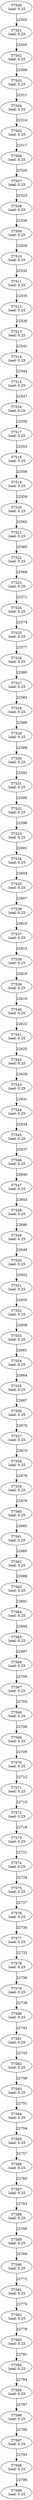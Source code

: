 digraph taskgraph {
	T7500 [label= "T7500\n load: 0.25"];
	T7501 [label= "T7501\n load: 0.25"];
	T7500 -> T7501[label=22502];
	T7502 [label= "T7502\n load: 0.25"];
	T7501 -> T7502[label=22505];
	T7503 [label= "T7503\n load: 0.25"];
	T7502 -> T7503[label=22508];
	T7504 [label= "T7504\n load: 0.25"];
	T7503 -> T7504[label=22511];
	T7505 [label= "T7505\n load: 0.25"];
	T7504 -> T7505[label=22514];
	T7506 [label= "T7506\n load: 0.25"];
	T7505 -> T7506[label=22517];
	T7507 [label= "T7507\n load: 0.25"];
	T7506 -> T7507[label=22520];
	T7508 [label= "T7508\n load: 0.25"];
	T7507 -> T7508[label=22523];
	T7509 [label= "T7509\n load: 0.25"];
	T7508 -> T7509[label=22526];
	T7510 [label= "T7510\n load: 0.25"];
	T7509 -> T7510[label=22529];
	T7511 [label= "T7511\n load: 0.25"];
	T7510 -> T7511[label=22532];
	T7512 [label= "T7512\n load: 0.25"];
	T7511 -> T7512[label=22535];
	T7513 [label= "T7513\n load: 0.25"];
	T7512 -> T7513[label=22538];
	T7514 [label= "T7514\n load: 0.25"];
	T7513 -> T7514[label=22541];
	T7515 [label= "T7515\n load: 0.25"];
	T7514 -> T7515[label=22544];
	T7516 [label= "T7516\n load: 0.25"];
	T7515 -> T7516[label=22547];
	T7517 [label= "T7517\n load: 0.25"];
	T7516 -> T7517[label=22550];
	T7518 [label= "T7518\n load: 0.25"];
	T7517 -> T7518[label=22553];
	T7519 [label= "T7519\n load: 0.25"];
	T7518 -> T7519[label=22556];
	T7520 [label= "T7520\n load: 0.25"];
	T7519 -> T7520[label=22559];
	T7521 [label= "T7521\n load: 0.25"];
	T7520 -> T7521[label=22562];
	T7522 [label= "T7522\n load: 0.25"];
	T7521 -> T7522[label=22565];
	T7523 [label= "T7523\n load: 0.25"];
	T7522 -> T7523[label=22568];
	T7524 [label= "T7524\n load: 0.25"];
	T7523 -> T7524[label=22571];
	T7525 [label= "T7525\n load: 0.25"];
	T7524 -> T7525[label=22574];
	T7526 [label= "T7526\n load: 0.25"];
	T7525 -> T7526[label=22577];
	T7527 [label= "T7527\n load: 0.25"];
	T7526 -> T7527[label=22580];
	T7528 [label= "T7528\n load: 0.25"];
	T7527 -> T7528[label=22583];
	T7529 [label= "T7529\n load: 0.25"];
	T7528 -> T7529[label=22586];
	T7530 [label= "T7530\n load: 0.25"];
	T7529 -> T7530[label=22589];
	T7531 [label= "T7531\n load: 0.25"];
	T7530 -> T7531[label=22592];
	T7532 [label= "T7532\n load: 0.25"];
	T7531 -> T7532[label=22595];
	T7533 [label= "T7533\n load: 0.25"];
	T7532 -> T7533[label=22598];
	T7534 [label= "T7534\n load: 0.25"];
	T7533 -> T7534[label=22601];
	T7535 [label= "T7535\n load: 0.25"];
	T7534 -> T7535[label=22604];
	T7536 [label= "T7536\n load: 0.25"];
	T7535 -> T7536[label=22607];
	T7537 [label= "T7537\n load: 0.25"];
	T7536 -> T7537[label=22610];
	T7538 [label= "T7538\n load: 0.25"];
	T7537 -> T7538[label=22613];
	T7539 [label= "T7539\n load: 0.25"];
	T7538 -> T7539[label=22616];
	T7540 [label= "T7540\n load: 0.25"];
	T7539 -> T7540[label=22619];
	T7541 [label= "T7541\n load: 0.25"];
	T7540 -> T7541[label=22622];
	T7542 [label= "T7542\n load: 0.25"];
	T7541 -> T7542[label=22625];
	T7543 [label= "T7543\n load: 0.25"];
	T7542 -> T7543[label=22628];
	T7544 [label= "T7544\n load: 0.25"];
	T7543 -> T7544[label=22631];
	T7545 [label= "T7545\n load: 0.25"];
	T7544 -> T7545[label=22634];
	T7546 [label= "T7546\n load: 0.25"];
	T7545 -> T7546[label=22637];
	T7547 [label= "T7547\n load: 0.25"];
	T7546 -> T7547[label=22640];
	T7548 [label= "T7548\n load: 0.25"];
	T7547 -> T7548[label=22643];
	T7549 [label= "T7549\n load: 0.25"];
	T7548 -> T7549[label=22646];
	T7550 [label= "T7550\n load: 0.25"];
	T7549 -> T7550[label=22649];
	T7551 [label= "T7551\n load: 0.25"];
	T7550 -> T7551[label=22652];
	T7552 [label= "T7552\n load: 0.25"];
	T7551 -> T7552[label=22655];
	T7553 [label= "T7553\n load: 0.25"];
	T7552 -> T7553[label=22658];
	T7554 [label= "T7554\n load: 0.25"];
	T7553 -> T7554[label=22661];
	T7555 [label= "T7555\n load: 0.25"];
	T7554 -> T7555[label=22664];
	T7556 [label= "T7556\n load: 0.25"];
	T7555 -> T7556[label=22667];
	T7557 [label= "T7557\n load: 0.25"];
	T7556 -> T7557[label=22670];
	T7558 [label= "T7558\n load: 0.25"];
	T7557 -> T7558[label=22673];
	T7559 [label= "T7559\n load: 0.25"];
	T7558 -> T7559[label=22676];
	T7560 [label= "T7560\n load: 0.25"];
	T7559 -> T7560[label=22679];
	T7561 [label= "T7561\n load: 0.25"];
	T7560 -> T7561[label=22682];
	T7562 [label= "T7562\n load: 0.25"];
	T7561 -> T7562[label=22685];
	T7563 [label= "T7563\n load: 0.25"];
	T7562 -> T7563[label=22688];
	T7564 [label= "T7564\n load: 0.25"];
	T7563 -> T7564[label=22691];
	T7565 [label= "T7565\n load: 0.25"];
	T7564 -> T7565[label=22694];
	T7566 [label= "T7566\n load: 0.25"];
	T7565 -> T7566[label=22697];
	T7567 [label= "T7567\n load: 0.25"];
	T7566 -> T7567[label=22700];
	T7568 [label= "T7568\n load: 0.25"];
	T7567 -> T7568[label=22703];
	T7569 [label= "T7569\n load: 0.25"];
	T7568 -> T7569[label=22706];
	T7570 [label= "T7570\n load: 0.25"];
	T7569 -> T7570[label=22709];
	T7571 [label= "T7571\n load: 0.25"];
	T7570 -> T7571[label=22712];
	T7572 [label= "T7572\n load: 0.25"];
	T7571 -> T7572[label=22715];
	T7573 [label= "T7573\n load: 0.25"];
	T7572 -> T7573[label=22718];
	T7574 [label= "T7574\n load: 0.25"];
	T7573 -> T7574[label=22721];
	T7575 [label= "T7575\n load: 0.25"];
	T7574 -> T7575[label=22724];
	T7576 [label= "T7576\n load: 0.25"];
	T7575 -> T7576[label=22727];
	T7577 [label= "T7577\n load: 0.25"];
	T7576 -> T7577[label=22730];
	T7578 [label= "T7578\n load: 0.25"];
	T7577 -> T7578[label=22733];
	T7579 [label= "T7579\n load: 0.25"];
	T7578 -> T7579[label=22736];
	T7580 [label= "T7580\n load: 0.25"];
	T7579 -> T7580[label=22739];
	T7581 [label= "T7581\n load: 0.25"];
	T7580 -> T7581[label=22742];
	T7582 [label= "T7582\n load: 0.25"];
	T7581 -> T7582[label=22745];
	T7583 [label= "T7583\n load: 0.25"];
	T7582 -> T7583[label=22748];
	T7584 [label= "T7584\n load: 0.25"];
	T7583 -> T7584[label=22751];
	T7585 [label= "T7585\n load: 0.25"];
	T7584 -> T7585[label=22754];
	T7586 [label= "T7586\n load: 0.25"];
	T7585 -> T7586[label=22757];
	T7587 [label= "T7587\n load: 0.25"];
	T7586 -> T7587[label=22760];
	T7588 [label= "T7588\n load: 0.25"];
	T7587 -> T7588[label=22763];
	T7589 [label= "T7589\n load: 0.25"];
	T7588 -> T7589[label=22766];
	T7590 [label= "T7590\n load: 0.25"];
	T7589 -> T7590[label=22769];
	T7591 [label= "T7591\n load: 0.25"];
	T7590 -> T7591[label=22772];
	T7592 [label= "T7592\n load: 0.25"];
	T7591 -> T7592[label=22775];
	T7593 [label= "T7593\n load: 0.25"];
	T7592 -> T7593[label=22778];
	T7594 [label= "T7594\n load: 0.25"];
	T7593 -> T7594[label=22781];
	T7595 [label= "T7595\n load: 0.25"];
	T7594 -> T7595[label=22784];
	T7596 [label= "T7596\n load: 0.25"];
	T7595 -> T7596[label=22787];
	T7597 [label= "T7597\n load: 0.25"];
	T7596 -> T7597[label=22790];
	T7598 [label= "T7598\n load: 0.25"];
	T7597 -> T7598[label=22793];
	T7599 [label= "T7599\n load: 0.25"];
	T7598 -> T7599[label=22796];
}